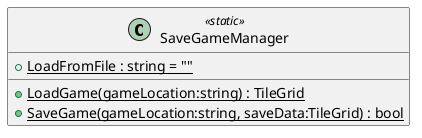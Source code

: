 @startuml
class SaveGameManager <<static>> {
    + {static} LoadFromFile : string = ""
    + {static} LoadGame(gameLocation:string) : TileGrid
    + {static} SaveGame(gameLocation:string, saveData:TileGrid) : bool
}
@enduml
